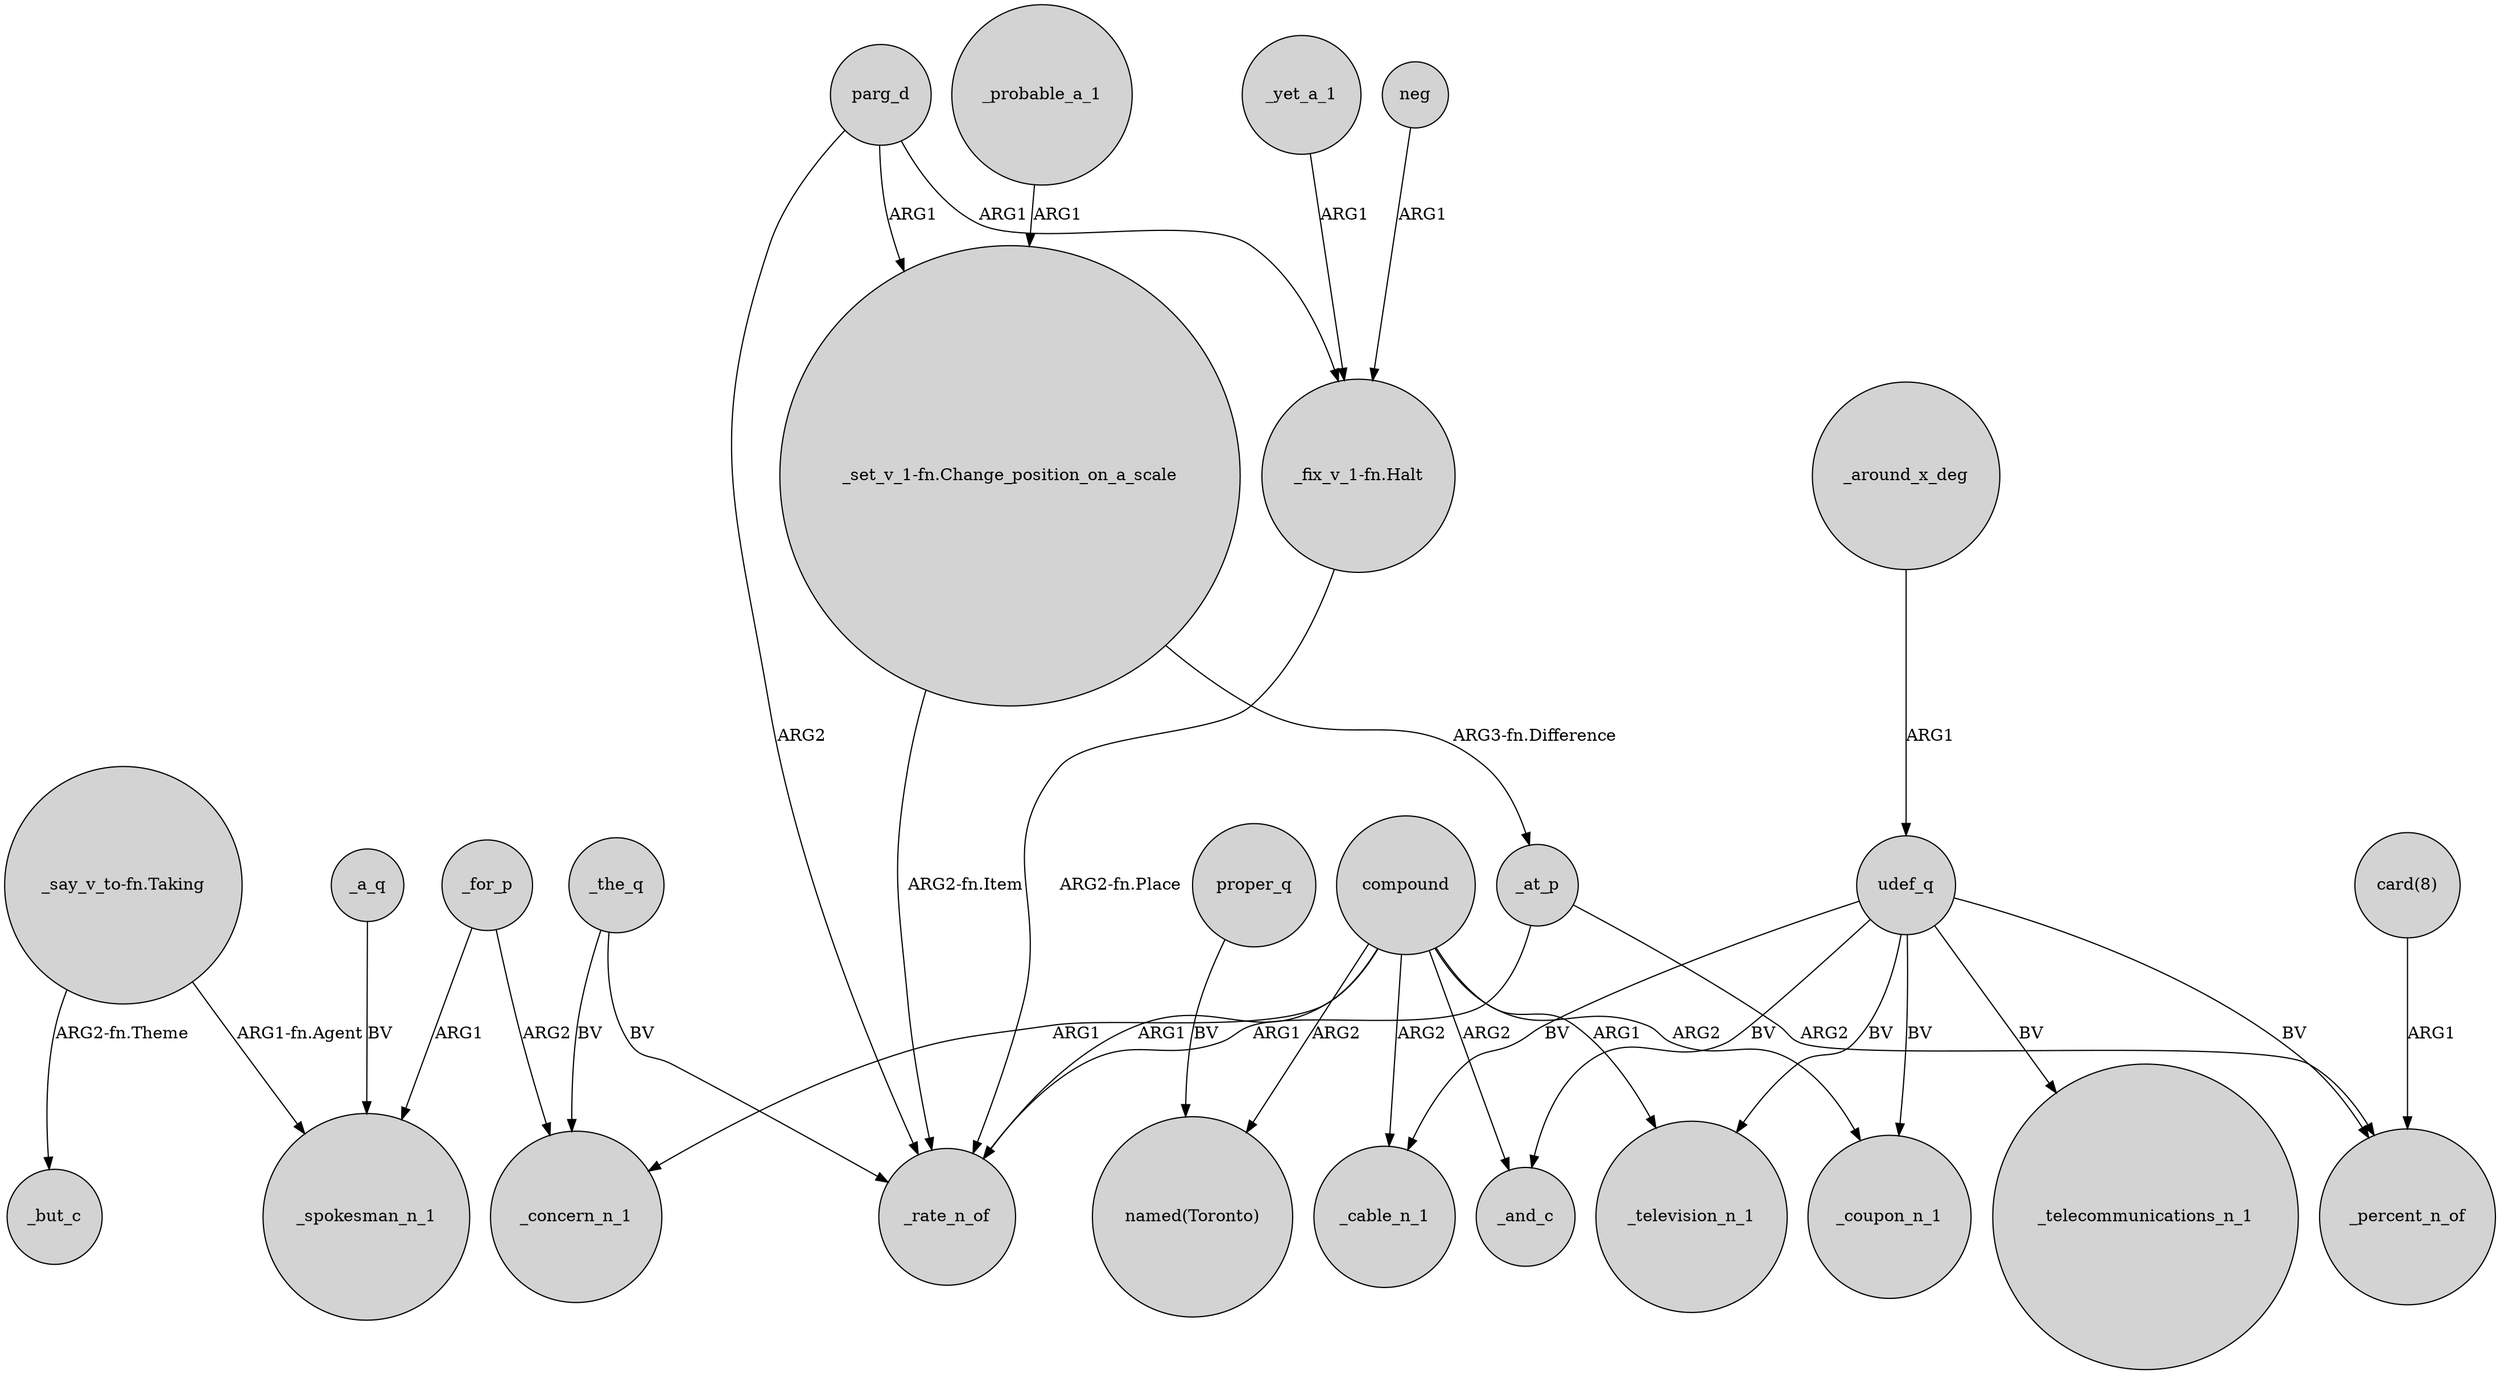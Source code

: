 digraph {
	node [shape=circle style=filled]
	_probable_a_1 -> "_set_v_1-fn.Change_position_on_a_scale" [label=ARG1]
	_for_p -> _concern_n_1 [label=ARG2]
	neg -> "_fix_v_1-fn.Halt" [label=ARG1]
	_at_p -> _percent_n_of [label=ARG2]
	proper_q -> "named(Toronto)" [label=BV]
	_around_x_deg -> udef_q [label=ARG1]
	compound -> _coupon_n_1 [label=ARG2]
	udef_q -> _television_n_1 [label=BV]
	"_say_v_to-fn.Taking" -> _but_c [label="ARG2-fn.Theme"]
	compound -> _cable_n_1 [label=ARG2]
	_for_p -> _spokesman_n_1 [label=ARG1]
	"_say_v_to-fn.Taking" -> _spokesman_n_1 [label="ARG1-fn.Agent"]
	"card(8)" -> _percent_n_of [label=ARG1]
	compound -> _rate_n_of [label=ARG1]
	udef_q -> _and_c [label=BV]
	_the_q -> _concern_n_1 [label=BV]
	_at_p -> _rate_n_of [label=ARG1]
	compound -> _and_c [label=ARG2]
	_the_q -> _rate_n_of [label=BV]
	"_set_v_1-fn.Change_position_on_a_scale" -> _at_p [label="ARG3-fn.Difference"]
	parg_d -> "_fix_v_1-fn.Halt" [label=ARG1]
	udef_q -> _percent_n_of [label=BV]
	"_set_v_1-fn.Change_position_on_a_scale" -> _rate_n_of [label="ARG2-fn.Item"]
	udef_q -> _coupon_n_1 [label=BV]
	compound -> _concern_n_1 [label=ARG1]
	compound -> "named(Toronto)" [label=ARG2]
	udef_q -> _telecommunications_n_1 [label=BV]
	_yet_a_1 -> "_fix_v_1-fn.Halt" [label=ARG1]
	parg_d -> _rate_n_of [label=ARG2]
	udef_q -> _cable_n_1 [label=BV]
	parg_d -> "_set_v_1-fn.Change_position_on_a_scale" [label=ARG1]
	_a_q -> _spokesman_n_1 [label=BV]
	"_fix_v_1-fn.Halt" -> _rate_n_of [label="ARG2-fn.Place"]
	compound -> _television_n_1 [label=ARG1]
}
